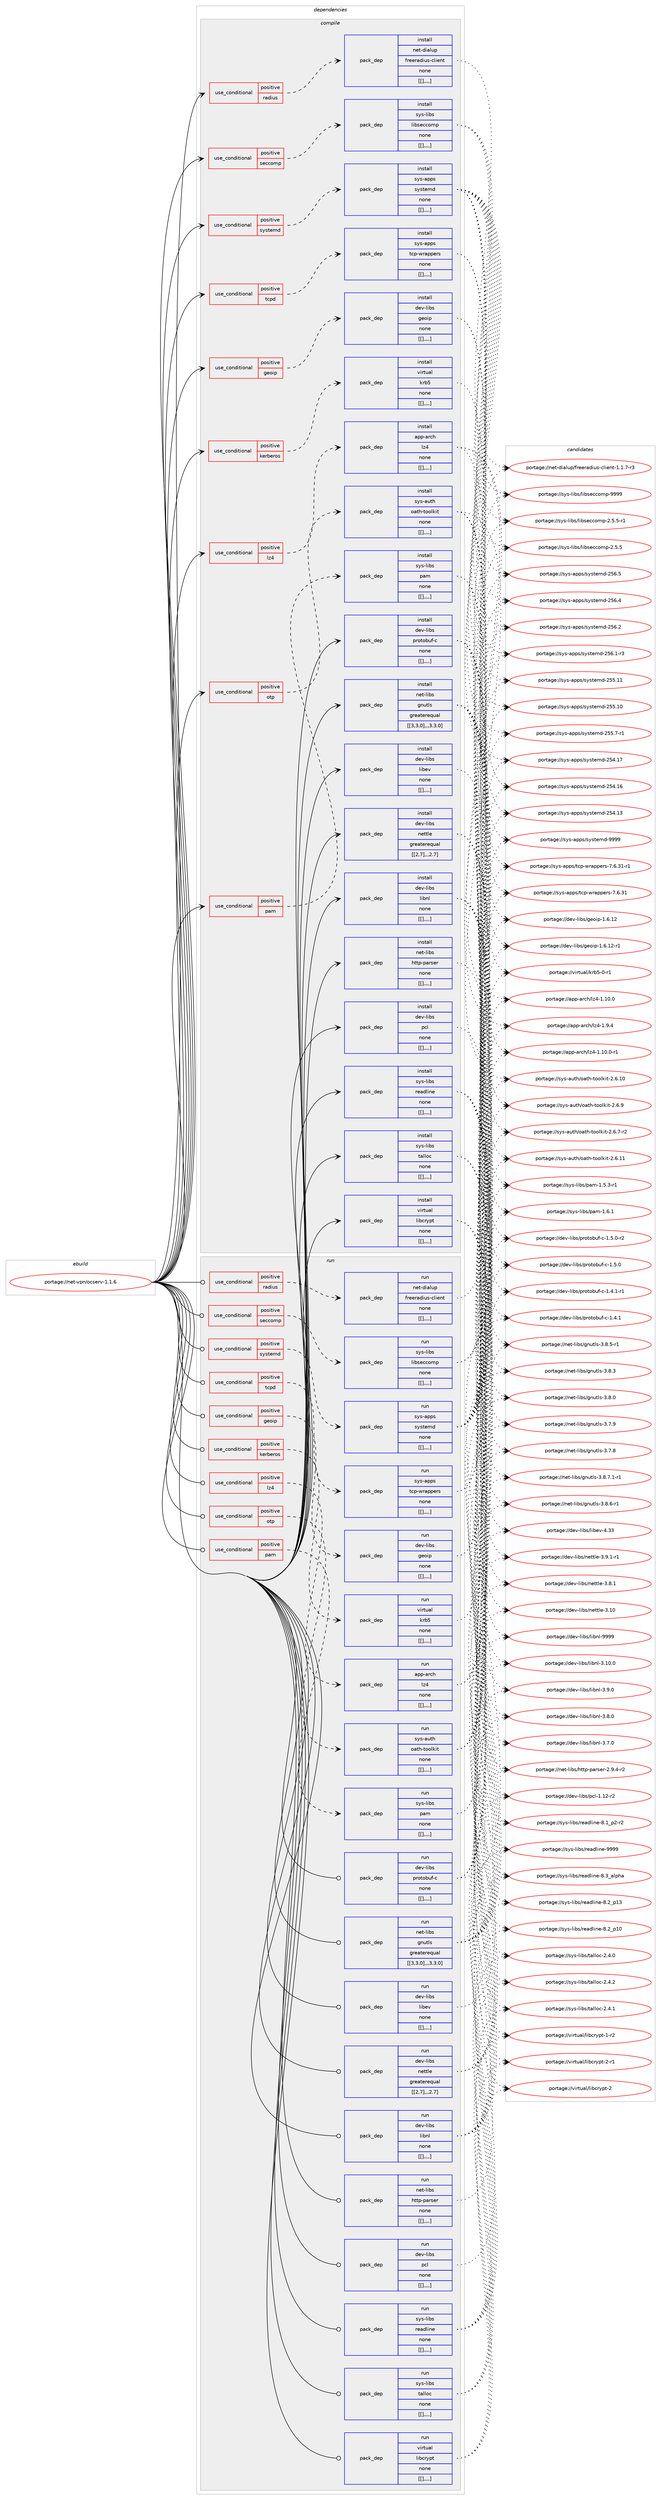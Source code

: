 digraph prolog {

# *************
# Graph options
# *************

newrank=true;
concentrate=true;
compound=true;
graph [rankdir=LR,fontname=Helvetica,fontsize=10,ranksep=1.5];#, ranksep=2.5, nodesep=0.2];
edge  [arrowhead=vee];
node  [fontname=Helvetica,fontsize=10];

# **********
# The ebuild
# **********

subgraph cluster_leftcol {
color=gray;
label=<<i>ebuild</i>>;
id [label="portage://net-vpn/ocserv-1.1.6", color=red, width=4, href="../net-vpn/ocserv-1.1.6.svg"];
}

# ****************
# The dependencies
# ****************

subgraph cluster_midcol {
color=gray;
label=<<i>dependencies</i>>;
subgraph cluster_compile {
fillcolor="#eeeeee";
style=filled;
label=<<i>compile</i>>;
subgraph cond105935 {
dependency402558 [label=<<TABLE BORDER="0" CELLBORDER="1" CELLSPACING="0" CELLPADDING="4"><TR><TD ROWSPAN="3" CELLPADDING="10">use_conditional</TD></TR><TR><TD>positive</TD></TR><TR><TD>geoip</TD></TR></TABLE>>, shape=none, color=red];
subgraph pack293686 {
dependency402559 [label=<<TABLE BORDER="0" CELLBORDER="1" CELLSPACING="0" CELLPADDING="4" WIDTH="220"><TR><TD ROWSPAN="6" CELLPADDING="30">pack_dep</TD></TR><TR><TD WIDTH="110">install</TD></TR><TR><TD>dev-libs</TD></TR><TR><TD>geoip</TD></TR><TR><TD>none</TD></TR><TR><TD>[[],,,,]</TD></TR></TABLE>>, shape=none, color=blue];
}
dependency402558:e -> dependency402559:w [weight=20,style="dashed",arrowhead="vee"];
}
id:e -> dependency402558:w [weight=20,style="solid",arrowhead="vee"];
subgraph cond105936 {
dependency402560 [label=<<TABLE BORDER="0" CELLBORDER="1" CELLSPACING="0" CELLPADDING="4"><TR><TD ROWSPAN="3" CELLPADDING="10">use_conditional</TD></TR><TR><TD>positive</TD></TR><TR><TD>kerberos</TD></TR></TABLE>>, shape=none, color=red];
subgraph pack293687 {
dependency402561 [label=<<TABLE BORDER="0" CELLBORDER="1" CELLSPACING="0" CELLPADDING="4" WIDTH="220"><TR><TD ROWSPAN="6" CELLPADDING="30">pack_dep</TD></TR><TR><TD WIDTH="110">install</TD></TR><TR><TD>virtual</TD></TR><TR><TD>krb5</TD></TR><TR><TD>none</TD></TR><TR><TD>[[],,,,]</TD></TR></TABLE>>, shape=none, color=blue];
}
dependency402560:e -> dependency402561:w [weight=20,style="dashed",arrowhead="vee"];
}
id:e -> dependency402560:w [weight=20,style="solid",arrowhead="vee"];
subgraph cond105937 {
dependency402562 [label=<<TABLE BORDER="0" CELLBORDER="1" CELLSPACING="0" CELLPADDING="4"><TR><TD ROWSPAN="3" CELLPADDING="10">use_conditional</TD></TR><TR><TD>positive</TD></TR><TR><TD>lz4</TD></TR></TABLE>>, shape=none, color=red];
subgraph pack293688 {
dependency402563 [label=<<TABLE BORDER="0" CELLBORDER="1" CELLSPACING="0" CELLPADDING="4" WIDTH="220"><TR><TD ROWSPAN="6" CELLPADDING="30">pack_dep</TD></TR><TR><TD WIDTH="110">install</TD></TR><TR><TD>app-arch</TD></TR><TR><TD>lz4</TD></TR><TR><TD>none</TD></TR><TR><TD>[[],,,,]</TD></TR></TABLE>>, shape=none, color=blue];
}
dependency402562:e -> dependency402563:w [weight=20,style="dashed",arrowhead="vee"];
}
id:e -> dependency402562:w [weight=20,style="solid",arrowhead="vee"];
subgraph cond105938 {
dependency402564 [label=<<TABLE BORDER="0" CELLBORDER="1" CELLSPACING="0" CELLPADDING="4"><TR><TD ROWSPAN="3" CELLPADDING="10">use_conditional</TD></TR><TR><TD>positive</TD></TR><TR><TD>otp</TD></TR></TABLE>>, shape=none, color=red];
subgraph pack293689 {
dependency402565 [label=<<TABLE BORDER="0" CELLBORDER="1" CELLSPACING="0" CELLPADDING="4" WIDTH="220"><TR><TD ROWSPAN="6" CELLPADDING="30">pack_dep</TD></TR><TR><TD WIDTH="110">install</TD></TR><TR><TD>sys-auth</TD></TR><TR><TD>oath-toolkit</TD></TR><TR><TD>none</TD></TR><TR><TD>[[],,,,]</TD></TR></TABLE>>, shape=none, color=blue];
}
dependency402564:e -> dependency402565:w [weight=20,style="dashed",arrowhead="vee"];
}
id:e -> dependency402564:w [weight=20,style="solid",arrowhead="vee"];
subgraph cond105939 {
dependency402566 [label=<<TABLE BORDER="0" CELLBORDER="1" CELLSPACING="0" CELLPADDING="4"><TR><TD ROWSPAN="3" CELLPADDING="10">use_conditional</TD></TR><TR><TD>positive</TD></TR><TR><TD>pam</TD></TR></TABLE>>, shape=none, color=red];
subgraph pack293690 {
dependency402567 [label=<<TABLE BORDER="0" CELLBORDER="1" CELLSPACING="0" CELLPADDING="4" WIDTH="220"><TR><TD ROWSPAN="6" CELLPADDING="30">pack_dep</TD></TR><TR><TD WIDTH="110">install</TD></TR><TR><TD>sys-libs</TD></TR><TR><TD>pam</TD></TR><TR><TD>none</TD></TR><TR><TD>[[],,,,]</TD></TR></TABLE>>, shape=none, color=blue];
}
dependency402566:e -> dependency402567:w [weight=20,style="dashed",arrowhead="vee"];
}
id:e -> dependency402566:w [weight=20,style="solid",arrowhead="vee"];
subgraph cond105940 {
dependency402568 [label=<<TABLE BORDER="0" CELLBORDER="1" CELLSPACING="0" CELLPADDING="4"><TR><TD ROWSPAN="3" CELLPADDING="10">use_conditional</TD></TR><TR><TD>positive</TD></TR><TR><TD>radius</TD></TR></TABLE>>, shape=none, color=red];
subgraph pack293691 {
dependency402569 [label=<<TABLE BORDER="0" CELLBORDER="1" CELLSPACING="0" CELLPADDING="4" WIDTH="220"><TR><TD ROWSPAN="6" CELLPADDING="30">pack_dep</TD></TR><TR><TD WIDTH="110">install</TD></TR><TR><TD>net-dialup</TD></TR><TR><TD>freeradius-client</TD></TR><TR><TD>none</TD></TR><TR><TD>[[],,,,]</TD></TR></TABLE>>, shape=none, color=blue];
}
dependency402568:e -> dependency402569:w [weight=20,style="dashed",arrowhead="vee"];
}
id:e -> dependency402568:w [weight=20,style="solid",arrowhead="vee"];
subgraph cond105941 {
dependency402570 [label=<<TABLE BORDER="0" CELLBORDER="1" CELLSPACING="0" CELLPADDING="4"><TR><TD ROWSPAN="3" CELLPADDING="10">use_conditional</TD></TR><TR><TD>positive</TD></TR><TR><TD>seccomp</TD></TR></TABLE>>, shape=none, color=red];
subgraph pack293692 {
dependency402571 [label=<<TABLE BORDER="0" CELLBORDER="1" CELLSPACING="0" CELLPADDING="4" WIDTH="220"><TR><TD ROWSPAN="6" CELLPADDING="30">pack_dep</TD></TR><TR><TD WIDTH="110">install</TD></TR><TR><TD>sys-libs</TD></TR><TR><TD>libseccomp</TD></TR><TR><TD>none</TD></TR><TR><TD>[[],,,,]</TD></TR></TABLE>>, shape=none, color=blue];
}
dependency402570:e -> dependency402571:w [weight=20,style="dashed",arrowhead="vee"];
}
id:e -> dependency402570:w [weight=20,style="solid",arrowhead="vee"];
subgraph cond105942 {
dependency402572 [label=<<TABLE BORDER="0" CELLBORDER="1" CELLSPACING="0" CELLPADDING="4"><TR><TD ROWSPAN="3" CELLPADDING="10">use_conditional</TD></TR><TR><TD>positive</TD></TR><TR><TD>systemd</TD></TR></TABLE>>, shape=none, color=red];
subgraph pack293693 {
dependency402573 [label=<<TABLE BORDER="0" CELLBORDER="1" CELLSPACING="0" CELLPADDING="4" WIDTH="220"><TR><TD ROWSPAN="6" CELLPADDING="30">pack_dep</TD></TR><TR><TD WIDTH="110">install</TD></TR><TR><TD>sys-apps</TD></TR><TR><TD>systemd</TD></TR><TR><TD>none</TD></TR><TR><TD>[[],,,,]</TD></TR></TABLE>>, shape=none, color=blue];
}
dependency402572:e -> dependency402573:w [weight=20,style="dashed",arrowhead="vee"];
}
id:e -> dependency402572:w [weight=20,style="solid",arrowhead="vee"];
subgraph cond105943 {
dependency402574 [label=<<TABLE BORDER="0" CELLBORDER="1" CELLSPACING="0" CELLPADDING="4"><TR><TD ROWSPAN="3" CELLPADDING="10">use_conditional</TD></TR><TR><TD>positive</TD></TR><TR><TD>tcpd</TD></TR></TABLE>>, shape=none, color=red];
subgraph pack293694 {
dependency402575 [label=<<TABLE BORDER="0" CELLBORDER="1" CELLSPACING="0" CELLPADDING="4" WIDTH="220"><TR><TD ROWSPAN="6" CELLPADDING="30">pack_dep</TD></TR><TR><TD WIDTH="110">install</TD></TR><TR><TD>sys-apps</TD></TR><TR><TD>tcp-wrappers</TD></TR><TR><TD>none</TD></TR><TR><TD>[[],,,,]</TD></TR></TABLE>>, shape=none, color=blue];
}
dependency402574:e -> dependency402575:w [weight=20,style="dashed",arrowhead="vee"];
}
id:e -> dependency402574:w [weight=20,style="solid",arrowhead="vee"];
subgraph pack293695 {
dependency402576 [label=<<TABLE BORDER="0" CELLBORDER="1" CELLSPACING="0" CELLPADDING="4" WIDTH="220"><TR><TD ROWSPAN="6" CELLPADDING="30">pack_dep</TD></TR><TR><TD WIDTH="110">install</TD></TR><TR><TD>dev-libs</TD></TR><TR><TD>libev</TD></TR><TR><TD>none</TD></TR><TR><TD>[[],,,,]</TD></TR></TABLE>>, shape=none, color=blue];
}
id:e -> dependency402576:w [weight=20,style="solid",arrowhead="vee"];
subgraph pack293696 {
dependency402577 [label=<<TABLE BORDER="0" CELLBORDER="1" CELLSPACING="0" CELLPADDING="4" WIDTH="220"><TR><TD ROWSPAN="6" CELLPADDING="30">pack_dep</TD></TR><TR><TD WIDTH="110">install</TD></TR><TR><TD>dev-libs</TD></TR><TR><TD>libnl</TD></TR><TR><TD>none</TD></TR><TR><TD>[[],,,,]</TD></TR></TABLE>>, shape=none, color=blue];
}
id:e -> dependency402577:w [weight=20,style="solid",arrowhead="vee"];
subgraph pack293697 {
dependency402578 [label=<<TABLE BORDER="0" CELLBORDER="1" CELLSPACING="0" CELLPADDING="4" WIDTH="220"><TR><TD ROWSPAN="6" CELLPADDING="30">pack_dep</TD></TR><TR><TD WIDTH="110">install</TD></TR><TR><TD>dev-libs</TD></TR><TR><TD>nettle</TD></TR><TR><TD>greaterequal</TD></TR><TR><TD>[[2,7],,,2.7]</TD></TR></TABLE>>, shape=none, color=blue];
}
id:e -> dependency402578:w [weight=20,style="solid",arrowhead="vee"];
subgraph pack293698 {
dependency402579 [label=<<TABLE BORDER="0" CELLBORDER="1" CELLSPACING="0" CELLPADDING="4" WIDTH="220"><TR><TD ROWSPAN="6" CELLPADDING="30">pack_dep</TD></TR><TR><TD WIDTH="110">install</TD></TR><TR><TD>dev-libs</TD></TR><TR><TD>pcl</TD></TR><TR><TD>none</TD></TR><TR><TD>[[],,,,]</TD></TR></TABLE>>, shape=none, color=blue];
}
id:e -> dependency402579:w [weight=20,style="solid",arrowhead="vee"];
subgraph pack293699 {
dependency402580 [label=<<TABLE BORDER="0" CELLBORDER="1" CELLSPACING="0" CELLPADDING="4" WIDTH="220"><TR><TD ROWSPAN="6" CELLPADDING="30">pack_dep</TD></TR><TR><TD WIDTH="110">install</TD></TR><TR><TD>dev-libs</TD></TR><TR><TD>protobuf-c</TD></TR><TR><TD>none</TD></TR><TR><TD>[[],,,,]</TD></TR></TABLE>>, shape=none, color=blue];
}
id:e -> dependency402580:w [weight=20,style="solid",arrowhead="vee"];
subgraph pack293700 {
dependency402581 [label=<<TABLE BORDER="0" CELLBORDER="1" CELLSPACING="0" CELLPADDING="4" WIDTH="220"><TR><TD ROWSPAN="6" CELLPADDING="30">pack_dep</TD></TR><TR><TD WIDTH="110">install</TD></TR><TR><TD>net-libs</TD></TR><TR><TD>gnutls</TD></TR><TR><TD>greaterequal</TD></TR><TR><TD>[[3,3,0],,,3.3.0]</TD></TR></TABLE>>, shape=none, color=blue];
}
id:e -> dependency402581:w [weight=20,style="solid",arrowhead="vee"];
subgraph pack293701 {
dependency402582 [label=<<TABLE BORDER="0" CELLBORDER="1" CELLSPACING="0" CELLPADDING="4" WIDTH="220"><TR><TD ROWSPAN="6" CELLPADDING="30">pack_dep</TD></TR><TR><TD WIDTH="110">install</TD></TR><TR><TD>net-libs</TD></TR><TR><TD>http-parser</TD></TR><TR><TD>none</TD></TR><TR><TD>[[],,,,]</TD></TR></TABLE>>, shape=none, color=blue];
}
id:e -> dependency402582:w [weight=20,style="solid",arrowhead="vee"];
subgraph pack293702 {
dependency402583 [label=<<TABLE BORDER="0" CELLBORDER="1" CELLSPACING="0" CELLPADDING="4" WIDTH="220"><TR><TD ROWSPAN="6" CELLPADDING="30">pack_dep</TD></TR><TR><TD WIDTH="110">install</TD></TR><TR><TD>sys-libs</TD></TR><TR><TD>readline</TD></TR><TR><TD>none</TD></TR><TR><TD>[[],,,,]</TD></TR></TABLE>>, shape=none, color=blue];
}
id:e -> dependency402583:w [weight=20,style="solid",arrowhead="vee"];
subgraph pack293703 {
dependency402584 [label=<<TABLE BORDER="0" CELLBORDER="1" CELLSPACING="0" CELLPADDING="4" WIDTH="220"><TR><TD ROWSPAN="6" CELLPADDING="30">pack_dep</TD></TR><TR><TD WIDTH="110">install</TD></TR><TR><TD>sys-libs</TD></TR><TR><TD>talloc</TD></TR><TR><TD>none</TD></TR><TR><TD>[[],,,,]</TD></TR></TABLE>>, shape=none, color=blue];
}
id:e -> dependency402584:w [weight=20,style="solid",arrowhead="vee"];
subgraph pack293704 {
dependency402585 [label=<<TABLE BORDER="0" CELLBORDER="1" CELLSPACING="0" CELLPADDING="4" WIDTH="220"><TR><TD ROWSPAN="6" CELLPADDING="30">pack_dep</TD></TR><TR><TD WIDTH="110">install</TD></TR><TR><TD>virtual</TD></TR><TR><TD>libcrypt</TD></TR><TR><TD>none</TD></TR><TR><TD>[[],,,,]</TD></TR></TABLE>>, shape=none, color=blue];
}
id:e -> dependency402585:w [weight=20,style="solid",arrowhead="vee"];
}
subgraph cluster_compileandrun {
fillcolor="#eeeeee";
style=filled;
label=<<i>compile and run</i>>;
}
subgraph cluster_run {
fillcolor="#eeeeee";
style=filled;
label=<<i>run</i>>;
subgraph cond105944 {
dependency402586 [label=<<TABLE BORDER="0" CELLBORDER="1" CELLSPACING="0" CELLPADDING="4"><TR><TD ROWSPAN="3" CELLPADDING="10">use_conditional</TD></TR><TR><TD>positive</TD></TR><TR><TD>geoip</TD></TR></TABLE>>, shape=none, color=red];
subgraph pack293705 {
dependency402587 [label=<<TABLE BORDER="0" CELLBORDER="1" CELLSPACING="0" CELLPADDING="4" WIDTH="220"><TR><TD ROWSPAN="6" CELLPADDING="30">pack_dep</TD></TR><TR><TD WIDTH="110">run</TD></TR><TR><TD>dev-libs</TD></TR><TR><TD>geoip</TD></TR><TR><TD>none</TD></TR><TR><TD>[[],,,,]</TD></TR></TABLE>>, shape=none, color=blue];
}
dependency402586:e -> dependency402587:w [weight=20,style="dashed",arrowhead="vee"];
}
id:e -> dependency402586:w [weight=20,style="solid",arrowhead="odot"];
subgraph cond105945 {
dependency402588 [label=<<TABLE BORDER="0" CELLBORDER="1" CELLSPACING="0" CELLPADDING="4"><TR><TD ROWSPAN="3" CELLPADDING="10">use_conditional</TD></TR><TR><TD>positive</TD></TR><TR><TD>kerberos</TD></TR></TABLE>>, shape=none, color=red];
subgraph pack293706 {
dependency402589 [label=<<TABLE BORDER="0" CELLBORDER="1" CELLSPACING="0" CELLPADDING="4" WIDTH="220"><TR><TD ROWSPAN="6" CELLPADDING="30">pack_dep</TD></TR><TR><TD WIDTH="110">run</TD></TR><TR><TD>virtual</TD></TR><TR><TD>krb5</TD></TR><TR><TD>none</TD></TR><TR><TD>[[],,,,]</TD></TR></TABLE>>, shape=none, color=blue];
}
dependency402588:e -> dependency402589:w [weight=20,style="dashed",arrowhead="vee"];
}
id:e -> dependency402588:w [weight=20,style="solid",arrowhead="odot"];
subgraph cond105946 {
dependency402590 [label=<<TABLE BORDER="0" CELLBORDER="1" CELLSPACING="0" CELLPADDING="4"><TR><TD ROWSPAN="3" CELLPADDING="10">use_conditional</TD></TR><TR><TD>positive</TD></TR><TR><TD>lz4</TD></TR></TABLE>>, shape=none, color=red];
subgraph pack293707 {
dependency402591 [label=<<TABLE BORDER="0" CELLBORDER="1" CELLSPACING="0" CELLPADDING="4" WIDTH="220"><TR><TD ROWSPAN="6" CELLPADDING="30">pack_dep</TD></TR><TR><TD WIDTH="110">run</TD></TR><TR><TD>app-arch</TD></TR><TR><TD>lz4</TD></TR><TR><TD>none</TD></TR><TR><TD>[[],,,,]</TD></TR></TABLE>>, shape=none, color=blue];
}
dependency402590:e -> dependency402591:w [weight=20,style="dashed",arrowhead="vee"];
}
id:e -> dependency402590:w [weight=20,style="solid",arrowhead="odot"];
subgraph cond105947 {
dependency402592 [label=<<TABLE BORDER="0" CELLBORDER="1" CELLSPACING="0" CELLPADDING="4"><TR><TD ROWSPAN="3" CELLPADDING="10">use_conditional</TD></TR><TR><TD>positive</TD></TR><TR><TD>otp</TD></TR></TABLE>>, shape=none, color=red];
subgraph pack293708 {
dependency402593 [label=<<TABLE BORDER="0" CELLBORDER="1" CELLSPACING="0" CELLPADDING="4" WIDTH="220"><TR><TD ROWSPAN="6" CELLPADDING="30">pack_dep</TD></TR><TR><TD WIDTH="110">run</TD></TR><TR><TD>sys-auth</TD></TR><TR><TD>oath-toolkit</TD></TR><TR><TD>none</TD></TR><TR><TD>[[],,,,]</TD></TR></TABLE>>, shape=none, color=blue];
}
dependency402592:e -> dependency402593:w [weight=20,style="dashed",arrowhead="vee"];
}
id:e -> dependency402592:w [weight=20,style="solid",arrowhead="odot"];
subgraph cond105948 {
dependency402594 [label=<<TABLE BORDER="0" CELLBORDER="1" CELLSPACING="0" CELLPADDING="4"><TR><TD ROWSPAN="3" CELLPADDING="10">use_conditional</TD></TR><TR><TD>positive</TD></TR><TR><TD>pam</TD></TR></TABLE>>, shape=none, color=red];
subgraph pack293709 {
dependency402595 [label=<<TABLE BORDER="0" CELLBORDER="1" CELLSPACING="0" CELLPADDING="4" WIDTH="220"><TR><TD ROWSPAN="6" CELLPADDING="30">pack_dep</TD></TR><TR><TD WIDTH="110">run</TD></TR><TR><TD>sys-libs</TD></TR><TR><TD>pam</TD></TR><TR><TD>none</TD></TR><TR><TD>[[],,,,]</TD></TR></TABLE>>, shape=none, color=blue];
}
dependency402594:e -> dependency402595:w [weight=20,style="dashed",arrowhead="vee"];
}
id:e -> dependency402594:w [weight=20,style="solid",arrowhead="odot"];
subgraph cond105949 {
dependency402596 [label=<<TABLE BORDER="0" CELLBORDER="1" CELLSPACING="0" CELLPADDING="4"><TR><TD ROWSPAN="3" CELLPADDING="10">use_conditional</TD></TR><TR><TD>positive</TD></TR><TR><TD>radius</TD></TR></TABLE>>, shape=none, color=red];
subgraph pack293710 {
dependency402597 [label=<<TABLE BORDER="0" CELLBORDER="1" CELLSPACING="0" CELLPADDING="4" WIDTH="220"><TR><TD ROWSPAN="6" CELLPADDING="30">pack_dep</TD></TR><TR><TD WIDTH="110">run</TD></TR><TR><TD>net-dialup</TD></TR><TR><TD>freeradius-client</TD></TR><TR><TD>none</TD></TR><TR><TD>[[],,,,]</TD></TR></TABLE>>, shape=none, color=blue];
}
dependency402596:e -> dependency402597:w [weight=20,style="dashed",arrowhead="vee"];
}
id:e -> dependency402596:w [weight=20,style="solid",arrowhead="odot"];
subgraph cond105950 {
dependency402598 [label=<<TABLE BORDER="0" CELLBORDER="1" CELLSPACING="0" CELLPADDING="4"><TR><TD ROWSPAN="3" CELLPADDING="10">use_conditional</TD></TR><TR><TD>positive</TD></TR><TR><TD>seccomp</TD></TR></TABLE>>, shape=none, color=red];
subgraph pack293711 {
dependency402599 [label=<<TABLE BORDER="0" CELLBORDER="1" CELLSPACING="0" CELLPADDING="4" WIDTH="220"><TR><TD ROWSPAN="6" CELLPADDING="30">pack_dep</TD></TR><TR><TD WIDTH="110">run</TD></TR><TR><TD>sys-libs</TD></TR><TR><TD>libseccomp</TD></TR><TR><TD>none</TD></TR><TR><TD>[[],,,,]</TD></TR></TABLE>>, shape=none, color=blue];
}
dependency402598:e -> dependency402599:w [weight=20,style="dashed",arrowhead="vee"];
}
id:e -> dependency402598:w [weight=20,style="solid",arrowhead="odot"];
subgraph cond105951 {
dependency402600 [label=<<TABLE BORDER="0" CELLBORDER="1" CELLSPACING="0" CELLPADDING="4"><TR><TD ROWSPAN="3" CELLPADDING="10">use_conditional</TD></TR><TR><TD>positive</TD></TR><TR><TD>systemd</TD></TR></TABLE>>, shape=none, color=red];
subgraph pack293712 {
dependency402601 [label=<<TABLE BORDER="0" CELLBORDER="1" CELLSPACING="0" CELLPADDING="4" WIDTH="220"><TR><TD ROWSPAN="6" CELLPADDING="30">pack_dep</TD></TR><TR><TD WIDTH="110">run</TD></TR><TR><TD>sys-apps</TD></TR><TR><TD>systemd</TD></TR><TR><TD>none</TD></TR><TR><TD>[[],,,,]</TD></TR></TABLE>>, shape=none, color=blue];
}
dependency402600:e -> dependency402601:w [weight=20,style="dashed",arrowhead="vee"];
}
id:e -> dependency402600:w [weight=20,style="solid",arrowhead="odot"];
subgraph cond105952 {
dependency402602 [label=<<TABLE BORDER="0" CELLBORDER="1" CELLSPACING="0" CELLPADDING="4"><TR><TD ROWSPAN="3" CELLPADDING="10">use_conditional</TD></TR><TR><TD>positive</TD></TR><TR><TD>tcpd</TD></TR></TABLE>>, shape=none, color=red];
subgraph pack293713 {
dependency402603 [label=<<TABLE BORDER="0" CELLBORDER="1" CELLSPACING="0" CELLPADDING="4" WIDTH="220"><TR><TD ROWSPAN="6" CELLPADDING="30">pack_dep</TD></TR><TR><TD WIDTH="110">run</TD></TR><TR><TD>sys-apps</TD></TR><TR><TD>tcp-wrappers</TD></TR><TR><TD>none</TD></TR><TR><TD>[[],,,,]</TD></TR></TABLE>>, shape=none, color=blue];
}
dependency402602:e -> dependency402603:w [weight=20,style="dashed",arrowhead="vee"];
}
id:e -> dependency402602:w [weight=20,style="solid",arrowhead="odot"];
subgraph pack293714 {
dependency402604 [label=<<TABLE BORDER="0" CELLBORDER="1" CELLSPACING="0" CELLPADDING="4" WIDTH="220"><TR><TD ROWSPAN="6" CELLPADDING="30">pack_dep</TD></TR><TR><TD WIDTH="110">run</TD></TR><TR><TD>dev-libs</TD></TR><TR><TD>libev</TD></TR><TR><TD>none</TD></TR><TR><TD>[[],,,,]</TD></TR></TABLE>>, shape=none, color=blue];
}
id:e -> dependency402604:w [weight=20,style="solid",arrowhead="odot"];
subgraph pack293715 {
dependency402605 [label=<<TABLE BORDER="0" CELLBORDER="1" CELLSPACING="0" CELLPADDING="4" WIDTH="220"><TR><TD ROWSPAN="6" CELLPADDING="30">pack_dep</TD></TR><TR><TD WIDTH="110">run</TD></TR><TR><TD>dev-libs</TD></TR><TR><TD>libnl</TD></TR><TR><TD>none</TD></TR><TR><TD>[[],,,,]</TD></TR></TABLE>>, shape=none, color=blue];
}
id:e -> dependency402605:w [weight=20,style="solid",arrowhead="odot"];
subgraph pack293716 {
dependency402606 [label=<<TABLE BORDER="0" CELLBORDER="1" CELLSPACING="0" CELLPADDING="4" WIDTH="220"><TR><TD ROWSPAN="6" CELLPADDING="30">pack_dep</TD></TR><TR><TD WIDTH="110">run</TD></TR><TR><TD>dev-libs</TD></TR><TR><TD>nettle</TD></TR><TR><TD>greaterequal</TD></TR><TR><TD>[[2,7],,,2.7]</TD></TR></TABLE>>, shape=none, color=blue];
}
id:e -> dependency402606:w [weight=20,style="solid",arrowhead="odot"];
subgraph pack293717 {
dependency402607 [label=<<TABLE BORDER="0" CELLBORDER="1" CELLSPACING="0" CELLPADDING="4" WIDTH="220"><TR><TD ROWSPAN="6" CELLPADDING="30">pack_dep</TD></TR><TR><TD WIDTH="110">run</TD></TR><TR><TD>dev-libs</TD></TR><TR><TD>pcl</TD></TR><TR><TD>none</TD></TR><TR><TD>[[],,,,]</TD></TR></TABLE>>, shape=none, color=blue];
}
id:e -> dependency402607:w [weight=20,style="solid",arrowhead="odot"];
subgraph pack293718 {
dependency402608 [label=<<TABLE BORDER="0" CELLBORDER="1" CELLSPACING="0" CELLPADDING="4" WIDTH="220"><TR><TD ROWSPAN="6" CELLPADDING="30">pack_dep</TD></TR><TR><TD WIDTH="110">run</TD></TR><TR><TD>dev-libs</TD></TR><TR><TD>protobuf-c</TD></TR><TR><TD>none</TD></TR><TR><TD>[[],,,,]</TD></TR></TABLE>>, shape=none, color=blue];
}
id:e -> dependency402608:w [weight=20,style="solid",arrowhead="odot"];
subgraph pack293719 {
dependency402609 [label=<<TABLE BORDER="0" CELLBORDER="1" CELLSPACING="0" CELLPADDING="4" WIDTH="220"><TR><TD ROWSPAN="6" CELLPADDING="30">pack_dep</TD></TR><TR><TD WIDTH="110">run</TD></TR><TR><TD>net-libs</TD></TR><TR><TD>gnutls</TD></TR><TR><TD>greaterequal</TD></TR><TR><TD>[[3,3,0],,,3.3.0]</TD></TR></TABLE>>, shape=none, color=blue];
}
id:e -> dependency402609:w [weight=20,style="solid",arrowhead="odot"];
subgraph pack293720 {
dependency402610 [label=<<TABLE BORDER="0" CELLBORDER="1" CELLSPACING="0" CELLPADDING="4" WIDTH="220"><TR><TD ROWSPAN="6" CELLPADDING="30">pack_dep</TD></TR><TR><TD WIDTH="110">run</TD></TR><TR><TD>net-libs</TD></TR><TR><TD>http-parser</TD></TR><TR><TD>none</TD></TR><TR><TD>[[],,,,]</TD></TR></TABLE>>, shape=none, color=blue];
}
id:e -> dependency402610:w [weight=20,style="solid",arrowhead="odot"];
subgraph pack293721 {
dependency402611 [label=<<TABLE BORDER="0" CELLBORDER="1" CELLSPACING="0" CELLPADDING="4" WIDTH="220"><TR><TD ROWSPAN="6" CELLPADDING="30">pack_dep</TD></TR><TR><TD WIDTH="110">run</TD></TR><TR><TD>sys-libs</TD></TR><TR><TD>readline</TD></TR><TR><TD>none</TD></TR><TR><TD>[[],,,,]</TD></TR></TABLE>>, shape=none, color=blue];
}
id:e -> dependency402611:w [weight=20,style="solid",arrowhead="odot"];
subgraph pack293722 {
dependency402612 [label=<<TABLE BORDER="0" CELLBORDER="1" CELLSPACING="0" CELLPADDING="4" WIDTH="220"><TR><TD ROWSPAN="6" CELLPADDING="30">pack_dep</TD></TR><TR><TD WIDTH="110">run</TD></TR><TR><TD>sys-libs</TD></TR><TR><TD>talloc</TD></TR><TR><TD>none</TD></TR><TR><TD>[[],,,,]</TD></TR></TABLE>>, shape=none, color=blue];
}
id:e -> dependency402612:w [weight=20,style="solid",arrowhead="odot"];
subgraph pack293723 {
dependency402613 [label=<<TABLE BORDER="0" CELLBORDER="1" CELLSPACING="0" CELLPADDING="4" WIDTH="220"><TR><TD ROWSPAN="6" CELLPADDING="30">pack_dep</TD></TR><TR><TD WIDTH="110">run</TD></TR><TR><TD>virtual</TD></TR><TR><TD>libcrypt</TD></TR><TR><TD>none</TD></TR><TR><TD>[[],,,,]</TD></TR></TABLE>>, shape=none, color=blue];
}
id:e -> dependency402613:w [weight=20,style="solid",arrowhead="odot"];
}
}

# **************
# The candidates
# **************

subgraph cluster_choices {
rank=same;
color=gray;
label=<<i>candidates</i>>;

subgraph choice293686 {
color=black;
nodesep=1;
choice100101118451081059811547103101111105112454946544649504511449 [label="portage://dev-libs/geoip-1.6.12-r1", color=red, width=4,href="../dev-libs/geoip-1.6.12-r1.svg"];
choice10010111845108105981154710310111110511245494654464950 [label="portage://dev-libs/geoip-1.6.12", color=red, width=4,href="../dev-libs/geoip-1.6.12.svg"];
dependency402559:e -> choice100101118451081059811547103101111105112454946544649504511449:w [style=dotted,weight="100"];
dependency402559:e -> choice10010111845108105981154710310111110511245494654464950:w [style=dotted,weight="100"];
}
subgraph choice293687 {
color=black;
nodesep=1;
choice1181051141161179710847107114985345484511449 [label="portage://virtual/krb5-0-r1", color=red, width=4,href="../virtual/krb5-0-r1.svg"];
dependency402561:e -> choice1181051141161179710847107114985345484511449:w [style=dotted,weight="100"];
}
subgraph choice293688 {
color=black;
nodesep=1;
choice971121124597114991044710812252454946494846484511449 [label="portage://app-arch/lz4-1.10.0-r1", color=red, width=4,href="../app-arch/lz4-1.10.0-r1.svg"];
choice97112112459711499104471081225245494649484648 [label="portage://app-arch/lz4-1.10.0", color=red, width=4,href="../app-arch/lz4-1.10.0.svg"];
choice971121124597114991044710812252454946574652 [label="portage://app-arch/lz4-1.9.4", color=red, width=4,href="../app-arch/lz4-1.9.4.svg"];
dependency402563:e -> choice971121124597114991044710812252454946494846484511449:w [style=dotted,weight="100"];
dependency402563:e -> choice97112112459711499104471081225245494649484648:w [style=dotted,weight="100"];
dependency402563:e -> choice971121124597114991044710812252454946574652:w [style=dotted,weight="100"];
}
subgraph choice293689 {
color=black;
nodesep=1;
choice115121115459711711610447111971161044511611111110810710511645504654464949 [label="portage://sys-auth/oath-toolkit-2.6.11", color=red, width=4,href="../sys-auth/oath-toolkit-2.6.11.svg"];
choice115121115459711711610447111971161044511611111110810710511645504654464948 [label="portage://sys-auth/oath-toolkit-2.6.10", color=red, width=4,href="../sys-auth/oath-toolkit-2.6.10.svg"];
choice1151211154597117116104471119711610445116111111108107105116455046544657 [label="portage://sys-auth/oath-toolkit-2.6.9", color=red, width=4,href="../sys-auth/oath-toolkit-2.6.9.svg"];
choice11512111545971171161044711197116104451161111111081071051164550465446554511450 [label="portage://sys-auth/oath-toolkit-2.6.7-r2", color=red, width=4,href="../sys-auth/oath-toolkit-2.6.7-r2.svg"];
dependency402565:e -> choice115121115459711711610447111971161044511611111110810710511645504654464949:w [style=dotted,weight="100"];
dependency402565:e -> choice115121115459711711610447111971161044511611111110810710511645504654464948:w [style=dotted,weight="100"];
dependency402565:e -> choice1151211154597117116104471119711610445116111111108107105116455046544657:w [style=dotted,weight="100"];
dependency402565:e -> choice11512111545971171161044711197116104451161111111081071051164550465446554511450:w [style=dotted,weight="100"];
}
subgraph choice293690 {
color=black;
nodesep=1;
choice11512111545108105981154711297109454946544649 [label="portage://sys-libs/pam-1.6.1", color=red, width=4,href="../sys-libs/pam-1.6.1.svg"];
choice115121115451081059811547112971094549465346514511449 [label="portage://sys-libs/pam-1.5.3-r1", color=red, width=4,href="../sys-libs/pam-1.5.3-r1.svg"];
dependency402567:e -> choice11512111545108105981154711297109454946544649:w [style=dotted,weight="100"];
dependency402567:e -> choice115121115451081059811547112971094549465346514511449:w [style=dotted,weight="100"];
}
subgraph choice293691 {
color=black;
nodesep=1;
choice1101011164510010597108117112471021141011011149710010511711545991081051011101164549464946554511451 [label="portage://net-dialup/freeradius-client-1.1.7-r3", color=red, width=4,href="../net-dialup/freeradius-client-1.1.7-r3.svg"];
dependency402569:e -> choice1101011164510010597108117112471021141011011149710010511711545991081051011101164549464946554511451:w [style=dotted,weight="100"];
}
subgraph choice293692 {
color=black;
nodesep=1;
choice1151211154510810598115471081059811510199991111091124557575757 [label="portage://sys-libs/libseccomp-9999", color=red, width=4,href="../sys-libs/libseccomp-9999.svg"];
choice1151211154510810598115471081059811510199991111091124550465346534511449 [label="portage://sys-libs/libseccomp-2.5.5-r1", color=red, width=4,href="../sys-libs/libseccomp-2.5.5-r1.svg"];
choice115121115451081059811547108105981151019999111109112455046534653 [label="portage://sys-libs/libseccomp-2.5.5", color=red, width=4,href="../sys-libs/libseccomp-2.5.5.svg"];
dependency402571:e -> choice1151211154510810598115471081059811510199991111091124557575757:w [style=dotted,weight="100"];
dependency402571:e -> choice1151211154510810598115471081059811510199991111091124550465346534511449:w [style=dotted,weight="100"];
dependency402571:e -> choice115121115451081059811547108105981151019999111109112455046534653:w [style=dotted,weight="100"];
}
subgraph choice293693 {
color=black;
nodesep=1;
choice1151211154597112112115471151211151161011091004557575757 [label="portage://sys-apps/systemd-9999", color=red, width=4,href="../sys-apps/systemd-9999.svg"];
choice115121115459711211211547115121115116101109100455053544653 [label="portage://sys-apps/systemd-256.5", color=red, width=4,href="../sys-apps/systemd-256.5.svg"];
choice115121115459711211211547115121115116101109100455053544652 [label="portage://sys-apps/systemd-256.4", color=red, width=4,href="../sys-apps/systemd-256.4.svg"];
choice115121115459711211211547115121115116101109100455053544650 [label="portage://sys-apps/systemd-256.2", color=red, width=4,href="../sys-apps/systemd-256.2.svg"];
choice1151211154597112112115471151211151161011091004550535446494511451 [label="portage://sys-apps/systemd-256.1-r3", color=red, width=4,href="../sys-apps/systemd-256.1-r3.svg"];
choice11512111545971121121154711512111511610110910045505353464949 [label="portage://sys-apps/systemd-255.11", color=red, width=4,href="../sys-apps/systemd-255.11.svg"];
choice11512111545971121121154711512111511610110910045505353464948 [label="portage://sys-apps/systemd-255.10", color=red, width=4,href="../sys-apps/systemd-255.10.svg"];
choice1151211154597112112115471151211151161011091004550535346554511449 [label="portage://sys-apps/systemd-255.7-r1", color=red, width=4,href="../sys-apps/systemd-255.7-r1.svg"];
choice11512111545971121121154711512111511610110910045505352464955 [label="portage://sys-apps/systemd-254.17", color=red, width=4,href="../sys-apps/systemd-254.17.svg"];
choice11512111545971121121154711512111511610110910045505352464954 [label="portage://sys-apps/systemd-254.16", color=red, width=4,href="../sys-apps/systemd-254.16.svg"];
choice11512111545971121121154711512111511610110910045505352464951 [label="portage://sys-apps/systemd-254.13", color=red, width=4,href="../sys-apps/systemd-254.13.svg"];
dependency402573:e -> choice1151211154597112112115471151211151161011091004557575757:w [style=dotted,weight="100"];
dependency402573:e -> choice115121115459711211211547115121115116101109100455053544653:w [style=dotted,weight="100"];
dependency402573:e -> choice115121115459711211211547115121115116101109100455053544652:w [style=dotted,weight="100"];
dependency402573:e -> choice115121115459711211211547115121115116101109100455053544650:w [style=dotted,weight="100"];
dependency402573:e -> choice1151211154597112112115471151211151161011091004550535446494511451:w [style=dotted,weight="100"];
dependency402573:e -> choice11512111545971121121154711512111511610110910045505353464949:w [style=dotted,weight="100"];
dependency402573:e -> choice11512111545971121121154711512111511610110910045505353464948:w [style=dotted,weight="100"];
dependency402573:e -> choice1151211154597112112115471151211151161011091004550535346554511449:w [style=dotted,weight="100"];
dependency402573:e -> choice11512111545971121121154711512111511610110910045505352464955:w [style=dotted,weight="100"];
dependency402573:e -> choice11512111545971121121154711512111511610110910045505352464954:w [style=dotted,weight="100"];
dependency402573:e -> choice11512111545971121121154711512111511610110910045505352464951:w [style=dotted,weight="100"];
}
subgraph choice293694 {
color=black;
nodesep=1;
choice115121115459711211211547116991124511911497112112101114115455546544651494511449 [label="portage://sys-apps/tcp-wrappers-7.6.31-r1", color=red, width=4,href="../sys-apps/tcp-wrappers-7.6.31-r1.svg"];
choice11512111545971121121154711699112451191149711211210111411545554654465149 [label="portage://sys-apps/tcp-wrappers-7.6.31", color=red, width=4,href="../sys-apps/tcp-wrappers-7.6.31.svg"];
dependency402575:e -> choice115121115459711211211547116991124511911497112112101114115455546544651494511449:w [style=dotted,weight="100"];
dependency402575:e -> choice11512111545971121121154711699112451191149711211210111411545554654465149:w [style=dotted,weight="100"];
}
subgraph choice293695 {
color=black;
nodesep=1;
choice100101118451081059811547108105981011184552465151 [label="portage://dev-libs/libev-4.33", color=red, width=4,href="../dev-libs/libev-4.33.svg"];
dependency402576:e -> choice100101118451081059811547108105981011184552465151:w [style=dotted,weight="100"];
}
subgraph choice293696 {
color=black;
nodesep=1;
choice100101118451081059811547108105981101084557575757 [label="portage://dev-libs/libnl-9999", color=red, width=4,href="../dev-libs/libnl-9999.svg"];
choice1001011184510810598115471081059811010845514649484648 [label="portage://dev-libs/libnl-3.10.0", color=red, width=4,href="../dev-libs/libnl-3.10.0.svg"];
choice10010111845108105981154710810598110108455146574648 [label="portage://dev-libs/libnl-3.9.0", color=red, width=4,href="../dev-libs/libnl-3.9.0.svg"];
choice10010111845108105981154710810598110108455146564648 [label="portage://dev-libs/libnl-3.8.0", color=red, width=4,href="../dev-libs/libnl-3.8.0.svg"];
choice10010111845108105981154710810598110108455146554648 [label="portage://dev-libs/libnl-3.7.0", color=red, width=4,href="../dev-libs/libnl-3.7.0.svg"];
dependency402577:e -> choice100101118451081059811547108105981101084557575757:w [style=dotted,weight="100"];
dependency402577:e -> choice1001011184510810598115471081059811010845514649484648:w [style=dotted,weight="100"];
dependency402577:e -> choice10010111845108105981154710810598110108455146574648:w [style=dotted,weight="100"];
dependency402577:e -> choice10010111845108105981154710810598110108455146564648:w [style=dotted,weight="100"];
dependency402577:e -> choice10010111845108105981154710810598110108455146554648:w [style=dotted,weight="100"];
}
subgraph choice293697 {
color=black;
nodesep=1;
choice1001011184510810598115471101011161161081014551464948 [label="portage://dev-libs/nettle-3.10", color=red, width=4,href="../dev-libs/nettle-3.10.svg"];
choice1001011184510810598115471101011161161081014551465746494511449 [label="portage://dev-libs/nettle-3.9.1-r1", color=red, width=4,href="../dev-libs/nettle-3.9.1-r1.svg"];
choice100101118451081059811547110101116116108101455146564649 [label="portage://dev-libs/nettle-3.8.1", color=red, width=4,href="../dev-libs/nettle-3.8.1.svg"];
dependency402578:e -> choice1001011184510810598115471101011161161081014551464948:w [style=dotted,weight="100"];
dependency402578:e -> choice1001011184510810598115471101011161161081014551465746494511449:w [style=dotted,weight="100"];
dependency402578:e -> choice100101118451081059811547110101116116108101455146564649:w [style=dotted,weight="100"];
}
subgraph choice293698 {
color=black;
nodesep=1;
choice1001011184510810598115471129910845494649504511450 [label="portage://dev-libs/pcl-1.12-r2", color=red, width=4,href="../dev-libs/pcl-1.12-r2.svg"];
dependency402579:e -> choice1001011184510810598115471129910845494649504511450:w [style=dotted,weight="100"];
}
subgraph choice293699 {
color=black;
nodesep=1;
choice1001011184510810598115471121141111161119811710245994549465346484511450 [label="portage://dev-libs/protobuf-c-1.5.0-r2", color=red, width=4,href="../dev-libs/protobuf-c-1.5.0-r2.svg"];
choice100101118451081059811547112114111116111981171024599454946534648 [label="portage://dev-libs/protobuf-c-1.5.0", color=red, width=4,href="../dev-libs/protobuf-c-1.5.0.svg"];
choice1001011184510810598115471121141111161119811710245994549465246494511449 [label="portage://dev-libs/protobuf-c-1.4.1-r1", color=red, width=4,href="../dev-libs/protobuf-c-1.4.1-r1.svg"];
choice100101118451081059811547112114111116111981171024599454946524649 [label="portage://dev-libs/protobuf-c-1.4.1", color=red, width=4,href="../dev-libs/protobuf-c-1.4.1.svg"];
dependency402580:e -> choice1001011184510810598115471121141111161119811710245994549465346484511450:w [style=dotted,weight="100"];
dependency402580:e -> choice100101118451081059811547112114111116111981171024599454946534648:w [style=dotted,weight="100"];
dependency402580:e -> choice1001011184510810598115471121141111161119811710245994549465246494511449:w [style=dotted,weight="100"];
dependency402580:e -> choice100101118451081059811547112114111116111981171024599454946524649:w [style=dotted,weight="100"];
}
subgraph choice293700 {
color=black;
nodesep=1;
choice11010111645108105981154710311011711610811545514656465546494511449 [label="portage://net-libs/gnutls-3.8.7.1-r1", color=red, width=4,href="../net-libs/gnutls-3.8.7.1-r1.svg"];
choice1101011164510810598115471031101171161081154551465646544511449 [label="portage://net-libs/gnutls-3.8.6-r1", color=red, width=4,href="../net-libs/gnutls-3.8.6-r1.svg"];
choice1101011164510810598115471031101171161081154551465646534511449 [label="portage://net-libs/gnutls-3.8.5-r1", color=red, width=4,href="../net-libs/gnutls-3.8.5-r1.svg"];
choice110101116451081059811547103110117116108115455146564651 [label="portage://net-libs/gnutls-3.8.3", color=red, width=4,href="../net-libs/gnutls-3.8.3.svg"];
choice110101116451081059811547103110117116108115455146564648 [label="portage://net-libs/gnutls-3.8.0", color=red, width=4,href="../net-libs/gnutls-3.8.0.svg"];
choice110101116451081059811547103110117116108115455146554657 [label="portage://net-libs/gnutls-3.7.9", color=red, width=4,href="../net-libs/gnutls-3.7.9.svg"];
choice110101116451081059811547103110117116108115455146554656 [label="portage://net-libs/gnutls-3.7.8", color=red, width=4,href="../net-libs/gnutls-3.7.8.svg"];
dependency402581:e -> choice11010111645108105981154710311011711610811545514656465546494511449:w [style=dotted,weight="100"];
dependency402581:e -> choice1101011164510810598115471031101171161081154551465646544511449:w [style=dotted,weight="100"];
dependency402581:e -> choice1101011164510810598115471031101171161081154551465646534511449:w [style=dotted,weight="100"];
dependency402581:e -> choice110101116451081059811547103110117116108115455146564651:w [style=dotted,weight="100"];
dependency402581:e -> choice110101116451081059811547103110117116108115455146564648:w [style=dotted,weight="100"];
dependency402581:e -> choice110101116451081059811547103110117116108115455146554657:w [style=dotted,weight="100"];
dependency402581:e -> choice110101116451081059811547103110117116108115455146554656:w [style=dotted,weight="100"];
}
subgraph choice293701 {
color=black;
nodesep=1;
choice11010111645108105981154710411611611245112971141151011144550465746524511450 [label="portage://net-libs/http-parser-2.9.4-r2", color=red, width=4,href="../net-libs/http-parser-2.9.4-r2.svg"];
dependency402582:e -> choice11010111645108105981154710411611611245112971141151011144550465746524511450:w [style=dotted,weight="100"];
}
subgraph choice293702 {
color=black;
nodesep=1;
choice115121115451081059811547114101971001081051101014557575757 [label="portage://sys-libs/readline-9999", color=red, width=4,href="../sys-libs/readline-9999.svg"];
choice1151211154510810598115471141019710010810511010145564651959710811210497 [label="portage://sys-libs/readline-8.3_alpha", color=red, width=4,href="../sys-libs/readline-8.3_alpha.svg"];
choice1151211154510810598115471141019710010810511010145564650951124951 [label="portage://sys-libs/readline-8.2_p13", color=red, width=4,href="../sys-libs/readline-8.2_p13.svg"];
choice1151211154510810598115471141019710010810511010145564650951124948 [label="portage://sys-libs/readline-8.2_p10", color=red, width=4,href="../sys-libs/readline-8.2_p10.svg"];
choice115121115451081059811547114101971001081051101014556464995112504511450 [label="portage://sys-libs/readline-8.1_p2-r2", color=red, width=4,href="../sys-libs/readline-8.1_p2-r2.svg"];
dependency402583:e -> choice115121115451081059811547114101971001081051101014557575757:w [style=dotted,weight="100"];
dependency402583:e -> choice1151211154510810598115471141019710010810511010145564651959710811210497:w [style=dotted,weight="100"];
dependency402583:e -> choice1151211154510810598115471141019710010810511010145564650951124951:w [style=dotted,weight="100"];
dependency402583:e -> choice1151211154510810598115471141019710010810511010145564650951124948:w [style=dotted,weight="100"];
dependency402583:e -> choice115121115451081059811547114101971001081051101014556464995112504511450:w [style=dotted,weight="100"];
}
subgraph choice293703 {
color=black;
nodesep=1;
choice1151211154510810598115471169710810811199455046524650 [label="portage://sys-libs/talloc-2.4.2", color=red, width=4,href="../sys-libs/talloc-2.4.2.svg"];
choice1151211154510810598115471169710810811199455046524649 [label="portage://sys-libs/talloc-2.4.1", color=red, width=4,href="../sys-libs/talloc-2.4.1.svg"];
choice1151211154510810598115471169710810811199455046524648 [label="portage://sys-libs/talloc-2.4.0", color=red, width=4,href="../sys-libs/talloc-2.4.0.svg"];
dependency402584:e -> choice1151211154510810598115471169710810811199455046524650:w [style=dotted,weight="100"];
dependency402584:e -> choice1151211154510810598115471169710810811199455046524649:w [style=dotted,weight="100"];
dependency402584:e -> choice1151211154510810598115471169710810811199455046524648:w [style=dotted,weight="100"];
}
subgraph choice293704 {
color=black;
nodesep=1;
choice1181051141161179710847108105989911412111211645504511449 [label="portage://virtual/libcrypt-2-r1", color=red, width=4,href="../virtual/libcrypt-2-r1.svg"];
choice118105114116117971084710810598991141211121164550 [label="portage://virtual/libcrypt-2", color=red, width=4,href="../virtual/libcrypt-2.svg"];
choice1181051141161179710847108105989911412111211645494511450 [label="portage://virtual/libcrypt-1-r2", color=red, width=4,href="../virtual/libcrypt-1-r2.svg"];
dependency402585:e -> choice1181051141161179710847108105989911412111211645504511449:w [style=dotted,weight="100"];
dependency402585:e -> choice118105114116117971084710810598991141211121164550:w [style=dotted,weight="100"];
dependency402585:e -> choice1181051141161179710847108105989911412111211645494511450:w [style=dotted,weight="100"];
}
subgraph choice293705 {
color=black;
nodesep=1;
choice100101118451081059811547103101111105112454946544649504511449 [label="portage://dev-libs/geoip-1.6.12-r1", color=red, width=4,href="../dev-libs/geoip-1.6.12-r1.svg"];
choice10010111845108105981154710310111110511245494654464950 [label="portage://dev-libs/geoip-1.6.12", color=red, width=4,href="../dev-libs/geoip-1.6.12.svg"];
dependency402587:e -> choice100101118451081059811547103101111105112454946544649504511449:w [style=dotted,weight="100"];
dependency402587:e -> choice10010111845108105981154710310111110511245494654464950:w [style=dotted,weight="100"];
}
subgraph choice293706 {
color=black;
nodesep=1;
choice1181051141161179710847107114985345484511449 [label="portage://virtual/krb5-0-r1", color=red, width=4,href="../virtual/krb5-0-r1.svg"];
dependency402589:e -> choice1181051141161179710847107114985345484511449:w [style=dotted,weight="100"];
}
subgraph choice293707 {
color=black;
nodesep=1;
choice971121124597114991044710812252454946494846484511449 [label="portage://app-arch/lz4-1.10.0-r1", color=red, width=4,href="../app-arch/lz4-1.10.0-r1.svg"];
choice97112112459711499104471081225245494649484648 [label="portage://app-arch/lz4-1.10.0", color=red, width=4,href="../app-arch/lz4-1.10.0.svg"];
choice971121124597114991044710812252454946574652 [label="portage://app-arch/lz4-1.9.4", color=red, width=4,href="../app-arch/lz4-1.9.4.svg"];
dependency402591:e -> choice971121124597114991044710812252454946494846484511449:w [style=dotted,weight="100"];
dependency402591:e -> choice97112112459711499104471081225245494649484648:w [style=dotted,weight="100"];
dependency402591:e -> choice971121124597114991044710812252454946574652:w [style=dotted,weight="100"];
}
subgraph choice293708 {
color=black;
nodesep=1;
choice115121115459711711610447111971161044511611111110810710511645504654464949 [label="portage://sys-auth/oath-toolkit-2.6.11", color=red, width=4,href="../sys-auth/oath-toolkit-2.6.11.svg"];
choice115121115459711711610447111971161044511611111110810710511645504654464948 [label="portage://sys-auth/oath-toolkit-2.6.10", color=red, width=4,href="../sys-auth/oath-toolkit-2.6.10.svg"];
choice1151211154597117116104471119711610445116111111108107105116455046544657 [label="portage://sys-auth/oath-toolkit-2.6.9", color=red, width=4,href="../sys-auth/oath-toolkit-2.6.9.svg"];
choice11512111545971171161044711197116104451161111111081071051164550465446554511450 [label="portage://sys-auth/oath-toolkit-2.6.7-r2", color=red, width=4,href="../sys-auth/oath-toolkit-2.6.7-r2.svg"];
dependency402593:e -> choice115121115459711711610447111971161044511611111110810710511645504654464949:w [style=dotted,weight="100"];
dependency402593:e -> choice115121115459711711610447111971161044511611111110810710511645504654464948:w [style=dotted,weight="100"];
dependency402593:e -> choice1151211154597117116104471119711610445116111111108107105116455046544657:w [style=dotted,weight="100"];
dependency402593:e -> choice11512111545971171161044711197116104451161111111081071051164550465446554511450:w [style=dotted,weight="100"];
}
subgraph choice293709 {
color=black;
nodesep=1;
choice11512111545108105981154711297109454946544649 [label="portage://sys-libs/pam-1.6.1", color=red, width=4,href="../sys-libs/pam-1.6.1.svg"];
choice115121115451081059811547112971094549465346514511449 [label="portage://sys-libs/pam-1.5.3-r1", color=red, width=4,href="../sys-libs/pam-1.5.3-r1.svg"];
dependency402595:e -> choice11512111545108105981154711297109454946544649:w [style=dotted,weight="100"];
dependency402595:e -> choice115121115451081059811547112971094549465346514511449:w [style=dotted,weight="100"];
}
subgraph choice293710 {
color=black;
nodesep=1;
choice1101011164510010597108117112471021141011011149710010511711545991081051011101164549464946554511451 [label="portage://net-dialup/freeradius-client-1.1.7-r3", color=red, width=4,href="../net-dialup/freeradius-client-1.1.7-r3.svg"];
dependency402597:e -> choice1101011164510010597108117112471021141011011149710010511711545991081051011101164549464946554511451:w [style=dotted,weight="100"];
}
subgraph choice293711 {
color=black;
nodesep=1;
choice1151211154510810598115471081059811510199991111091124557575757 [label="portage://sys-libs/libseccomp-9999", color=red, width=4,href="../sys-libs/libseccomp-9999.svg"];
choice1151211154510810598115471081059811510199991111091124550465346534511449 [label="portage://sys-libs/libseccomp-2.5.5-r1", color=red, width=4,href="../sys-libs/libseccomp-2.5.5-r1.svg"];
choice115121115451081059811547108105981151019999111109112455046534653 [label="portage://sys-libs/libseccomp-2.5.5", color=red, width=4,href="../sys-libs/libseccomp-2.5.5.svg"];
dependency402599:e -> choice1151211154510810598115471081059811510199991111091124557575757:w [style=dotted,weight="100"];
dependency402599:e -> choice1151211154510810598115471081059811510199991111091124550465346534511449:w [style=dotted,weight="100"];
dependency402599:e -> choice115121115451081059811547108105981151019999111109112455046534653:w [style=dotted,weight="100"];
}
subgraph choice293712 {
color=black;
nodesep=1;
choice1151211154597112112115471151211151161011091004557575757 [label="portage://sys-apps/systemd-9999", color=red, width=4,href="../sys-apps/systemd-9999.svg"];
choice115121115459711211211547115121115116101109100455053544653 [label="portage://sys-apps/systemd-256.5", color=red, width=4,href="../sys-apps/systemd-256.5.svg"];
choice115121115459711211211547115121115116101109100455053544652 [label="portage://sys-apps/systemd-256.4", color=red, width=4,href="../sys-apps/systemd-256.4.svg"];
choice115121115459711211211547115121115116101109100455053544650 [label="portage://sys-apps/systemd-256.2", color=red, width=4,href="../sys-apps/systemd-256.2.svg"];
choice1151211154597112112115471151211151161011091004550535446494511451 [label="portage://sys-apps/systemd-256.1-r3", color=red, width=4,href="../sys-apps/systemd-256.1-r3.svg"];
choice11512111545971121121154711512111511610110910045505353464949 [label="portage://sys-apps/systemd-255.11", color=red, width=4,href="../sys-apps/systemd-255.11.svg"];
choice11512111545971121121154711512111511610110910045505353464948 [label="portage://sys-apps/systemd-255.10", color=red, width=4,href="../sys-apps/systemd-255.10.svg"];
choice1151211154597112112115471151211151161011091004550535346554511449 [label="portage://sys-apps/systemd-255.7-r1", color=red, width=4,href="../sys-apps/systemd-255.7-r1.svg"];
choice11512111545971121121154711512111511610110910045505352464955 [label="portage://sys-apps/systemd-254.17", color=red, width=4,href="../sys-apps/systemd-254.17.svg"];
choice11512111545971121121154711512111511610110910045505352464954 [label="portage://sys-apps/systemd-254.16", color=red, width=4,href="../sys-apps/systemd-254.16.svg"];
choice11512111545971121121154711512111511610110910045505352464951 [label="portage://sys-apps/systemd-254.13", color=red, width=4,href="../sys-apps/systemd-254.13.svg"];
dependency402601:e -> choice1151211154597112112115471151211151161011091004557575757:w [style=dotted,weight="100"];
dependency402601:e -> choice115121115459711211211547115121115116101109100455053544653:w [style=dotted,weight="100"];
dependency402601:e -> choice115121115459711211211547115121115116101109100455053544652:w [style=dotted,weight="100"];
dependency402601:e -> choice115121115459711211211547115121115116101109100455053544650:w [style=dotted,weight="100"];
dependency402601:e -> choice1151211154597112112115471151211151161011091004550535446494511451:w [style=dotted,weight="100"];
dependency402601:e -> choice11512111545971121121154711512111511610110910045505353464949:w [style=dotted,weight="100"];
dependency402601:e -> choice11512111545971121121154711512111511610110910045505353464948:w [style=dotted,weight="100"];
dependency402601:e -> choice1151211154597112112115471151211151161011091004550535346554511449:w [style=dotted,weight="100"];
dependency402601:e -> choice11512111545971121121154711512111511610110910045505352464955:w [style=dotted,weight="100"];
dependency402601:e -> choice11512111545971121121154711512111511610110910045505352464954:w [style=dotted,weight="100"];
dependency402601:e -> choice11512111545971121121154711512111511610110910045505352464951:w [style=dotted,weight="100"];
}
subgraph choice293713 {
color=black;
nodesep=1;
choice115121115459711211211547116991124511911497112112101114115455546544651494511449 [label="portage://sys-apps/tcp-wrappers-7.6.31-r1", color=red, width=4,href="../sys-apps/tcp-wrappers-7.6.31-r1.svg"];
choice11512111545971121121154711699112451191149711211210111411545554654465149 [label="portage://sys-apps/tcp-wrappers-7.6.31", color=red, width=4,href="../sys-apps/tcp-wrappers-7.6.31.svg"];
dependency402603:e -> choice115121115459711211211547116991124511911497112112101114115455546544651494511449:w [style=dotted,weight="100"];
dependency402603:e -> choice11512111545971121121154711699112451191149711211210111411545554654465149:w [style=dotted,weight="100"];
}
subgraph choice293714 {
color=black;
nodesep=1;
choice100101118451081059811547108105981011184552465151 [label="portage://dev-libs/libev-4.33", color=red, width=4,href="../dev-libs/libev-4.33.svg"];
dependency402604:e -> choice100101118451081059811547108105981011184552465151:w [style=dotted,weight="100"];
}
subgraph choice293715 {
color=black;
nodesep=1;
choice100101118451081059811547108105981101084557575757 [label="portage://dev-libs/libnl-9999", color=red, width=4,href="../dev-libs/libnl-9999.svg"];
choice1001011184510810598115471081059811010845514649484648 [label="portage://dev-libs/libnl-3.10.0", color=red, width=4,href="../dev-libs/libnl-3.10.0.svg"];
choice10010111845108105981154710810598110108455146574648 [label="portage://dev-libs/libnl-3.9.0", color=red, width=4,href="../dev-libs/libnl-3.9.0.svg"];
choice10010111845108105981154710810598110108455146564648 [label="portage://dev-libs/libnl-3.8.0", color=red, width=4,href="../dev-libs/libnl-3.8.0.svg"];
choice10010111845108105981154710810598110108455146554648 [label="portage://dev-libs/libnl-3.7.0", color=red, width=4,href="../dev-libs/libnl-3.7.0.svg"];
dependency402605:e -> choice100101118451081059811547108105981101084557575757:w [style=dotted,weight="100"];
dependency402605:e -> choice1001011184510810598115471081059811010845514649484648:w [style=dotted,weight="100"];
dependency402605:e -> choice10010111845108105981154710810598110108455146574648:w [style=dotted,weight="100"];
dependency402605:e -> choice10010111845108105981154710810598110108455146564648:w [style=dotted,weight="100"];
dependency402605:e -> choice10010111845108105981154710810598110108455146554648:w [style=dotted,weight="100"];
}
subgraph choice293716 {
color=black;
nodesep=1;
choice1001011184510810598115471101011161161081014551464948 [label="portage://dev-libs/nettle-3.10", color=red, width=4,href="../dev-libs/nettle-3.10.svg"];
choice1001011184510810598115471101011161161081014551465746494511449 [label="portage://dev-libs/nettle-3.9.1-r1", color=red, width=4,href="../dev-libs/nettle-3.9.1-r1.svg"];
choice100101118451081059811547110101116116108101455146564649 [label="portage://dev-libs/nettle-3.8.1", color=red, width=4,href="../dev-libs/nettle-3.8.1.svg"];
dependency402606:e -> choice1001011184510810598115471101011161161081014551464948:w [style=dotted,weight="100"];
dependency402606:e -> choice1001011184510810598115471101011161161081014551465746494511449:w [style=dotted,weight="100"];
dependency402606:e -> choice100101118451081059811547110101116116108101455146564649:w [style=dotted,weight="100"];
}
subgraph choice293717 {
color=black;
nodesep=1;
choice1001011184510810598115471129910845494649504511450 [label="portage://dev-libs/pcl-1.12-r2", color=red, width=4,href="../dev-libs/pcl-1.12-r2.svg"];
dependency402607:e -> choice1001011184510810598115471129910845494649504511450:w [style=dotted,weight="100"];
}
subgraph choice293718 {
color=black;
nodesep=1;
choice1001011184510810598115471121141111161119811710245994549465346484511450 [label="portage://dev-libs/protobuf-c-1.5.0-r2", color=red, width=4,href="../dev-libs/protobuf-c-1.5.0-r2.svg"];
choice100101118451081059811547112114111116111981171024599454946534648 [label="portage://dev-libs/protobuf-c-1.5.0", color=red, width=4,href="../dev-libs/protobuf-c-1.5.0.svg"];
choice1001011184510810598115471121141111161119811710245994549465246494511449 [label="portage://dev-libs/protobuf-c-1.4.1-r1", color=red, width=4,href="../dev-libs/protobuf-c-1.4.1-r1.svg"];
choice100101118451081059811547112114111116111981171024599454946524649 [label="portage://dev-libs/protobuf-c-1.4.1", color=red, width=4,href="../dev-libs/protobuf-c-1.4.1.svg"];
dependency402608:e -> choice1001011184510810598115471121141111161119811710245994549465346484511450:w [style=dotted,weight="100"];
dependency402608:e -> choice100101118451081059811547112114111116111981171024599454946534648:w [style=dotted,weight="100"];
dependency402608:e -> choice1001011184510810598115471121141111161119811710245994549465246494511449:w [style=dotted,weight="100"];
dependency402608:e -> choice100101118451081059811547112114111116111981171024599454946524649:w [style=dotted,weight="100"];
}
subgraph choice293719 {
color=black;
nodesep=1;
choice11010111645108105981154710311011711610811545514656465546494511449 [label="portage://net-libs/gnutls-3.8.7.1-r1", color=red, width=4,href="../net-libs/gnutls-3.8.7.1-r1.svg"];
choice1101011164510810598115471031101171161081154551465646544511449 [label="portage://net-libs/gnutls-3.8.6-r1", color=red, width=4,href="../net-libs/gnutls-3.8.6-r1.svg"];
choice1101011164510810598115471031101171161081154551465646534511449 [label="portage://net-libs/gnutls-3.8.5-r1", color=red, width=4,href="../net-libs/gnutls-3.8.5-r1.svg"];
choice110101116451081059811547103110117116108115455146564651 [label="portage://net-libs/gnutls-3.8.3", color=red, width=4,href="../net-libs/gnutls-3.8.3.svg"];
choice110101116451081059811547103110117116108115455146564648 [label="portage://net-libs/gnutls-3.8.0", color=red, width=4,href="../net-libs/gnutls-3.8.0.svg"];
choice110101116451081059811547103110117116108115455146554657 [label="portage://net-libs/gnutls-3.7.9", color=red, width=4,href="../net-libs/gnutls-3.7.9.svg"];
choice110101116451081059811547103110117116108115455146554656 [label="portage://net-libs/gnutls-3.7.8", color=red, width=4,href="../net-libs/gnutls-3.7.8.svg"];
dependency402609:e -> choice11010111645108105981154710311011711610811545514656465546494511449:w [style=dotted,weight="100"];
dependency402609:e -> choice1101011164510810598115471031101171161081154551465646544511449:w [style=dotted,weight="100"];
dependency402609:e -> choice1101011164510810598115471031101171161081154551465646534511449:w [style=dotted,weight="100"];
dependency402609:e -> choice110101116451081059811547103110117116108115455146564651:w [style=dotted,weight="100"];
dependency402609:e -> choice110101116451081059811547103110117116108115455146564648:w [style=dotted,weight="100"];
dependency402609:e -> choice110101116451081059811547103110117116108115455146554657:w [style=dotted,weight="100"];
dependency402609:e -> choice110101116451081059811547103110117116108115455146554656:w [style=dotted,weight="100"];
}
subgraph choice293720 {
color=black;
nodesep=1;
choice11010111645108105981154710411611611245112971141151011144550465746524511450 [label="portage://net-libs/http-parser-2.9.4-r2", color=red, width=4,href="../net-libs/http-parser-2.9.4-r2.svg"];
dependency402610:e -> choice11010111645108105981154710411611611245112971141151011144550465746524511450:w [style=dotted,weight="100"];
}
subgraph choice293721 {
color=black;
nodesep=1;
choice115121115451081059811547114101971001081051101014557575757 [label="portage://sys-libs/readline-9999", color=red, width=4,href="../sys-libs/readline-9999.svg"];
choice1151211154510810598115471141019710010810511010145564651959710811210497 [label="portage://sys-libs/readline-8.3_alpha", color=red, width=4,href="../sys-libs/readline-8.3_alpha.svg"];
choice1151211154510810598115471141019710010810511010145564650951124951 [label="portage://sys-libs/readline-8.2_p13", color=red, width=4,href="../sys-libs/readline-8.2_p13.svg"];
choice1151211154510810598115471141019710010810511010145564650951124948 [label="portage://sys-libs/readline-8.2_p10", color=red, width=4,href="../sys-libs/readline-8.2_p10.svg"];
choice115121115451081059811547114101971001081051101014556464995112504511450 [label="portage://sys-libs/readline-8.1_p2-r2", color=red, width=4,href="../sys-libs/readline-8.1_p2-r2.svg"];
dependency402611:e -> choice115121115451081059811547114101971001081051101014557575757:w [style=dotted,weight="100"];
dependency402611:e -> choice1151211154510810598115471141019710010810511010145564651959710811210497:w [style=dotted,weight="100"];
dependency402611:e -> choice1151211154510810598115471141019710010810511010145564650951124951:w [style=dotted,weight="100"];
dependency402611:e -> choice1151211154510810598115471141019710010810511010145564650951124948:w [style=dotted,weight="100"];
dependency402611:e -> choice115121115451081059811547114101971001081051101014556464995112504511450:w [style=dotted,weight="100"];
}
subgraph choice293722 {
color=black;
nodesep=1;
choice1151211154510810598115471169710810811199455046524650 [label="portage://sys-libs/talloc-2.4.2", color=red, width=4,href="../sys-libs/talloc-2.4.2.svg"];
choice1151211154510810598115471169710810811199455046524649 [label="portage://sys-libs/talloc-2.4.1", color=red, width=4,href="../sys-libs/talloc-2.4.1.svg"];
choice1151211154510810598115471169710810811199455046524648 [label="portage://sys-libs/talloc-2.4.0", color=red, width=4,href="../sys-libs/talloc-2.4.0.svg"];
dependency402612:e -> choice1151211154510810598115471169710810811199455046524650:w [style=dotted,weight="100"];
dependency402612:e -> choice1151211154510810598115471169710810811199455046524649:w [style=dotted,weight="100"];
dependency402612:e -> choice1151211154510810598115471169710810811199455046524648:w [style=dotted,weight="100"];
}
subgraph choice293723 {
color=black;
nodesep=1;
choice1181051141161179710847108105989911412111211645504511449 [label="portage://virtual/libcrypt-2-r1", color=red, width=4,href="../virtual/libcrypt-2-r1.svg"];
choice118105114116117971084710810598991141211121164550 [label="portage://virtual/libcrypt-2", color=red, width=4,href="../virtual/libcrypt-2.svg"];
choice1181051141161179710847108105989911412111211645494511450 [label="portage://virtual/libcrypt-1-r2", color=red, width=4,href="../virtual/libcrypt-1-r2.svg"];
dependency402613:e -> choice1181051141161179710847108105989911412111211645504511449:w [style=dotted,weight="100"];
dependency402613:e -> choice118105114116117971084710810598991141211121164550:w [style=dotted,weight="100"];
dependency402613:e -> choice1181051141161179710847108105989911412111211645494511450:w [style=dotted,weight="100"];
}
}

}
